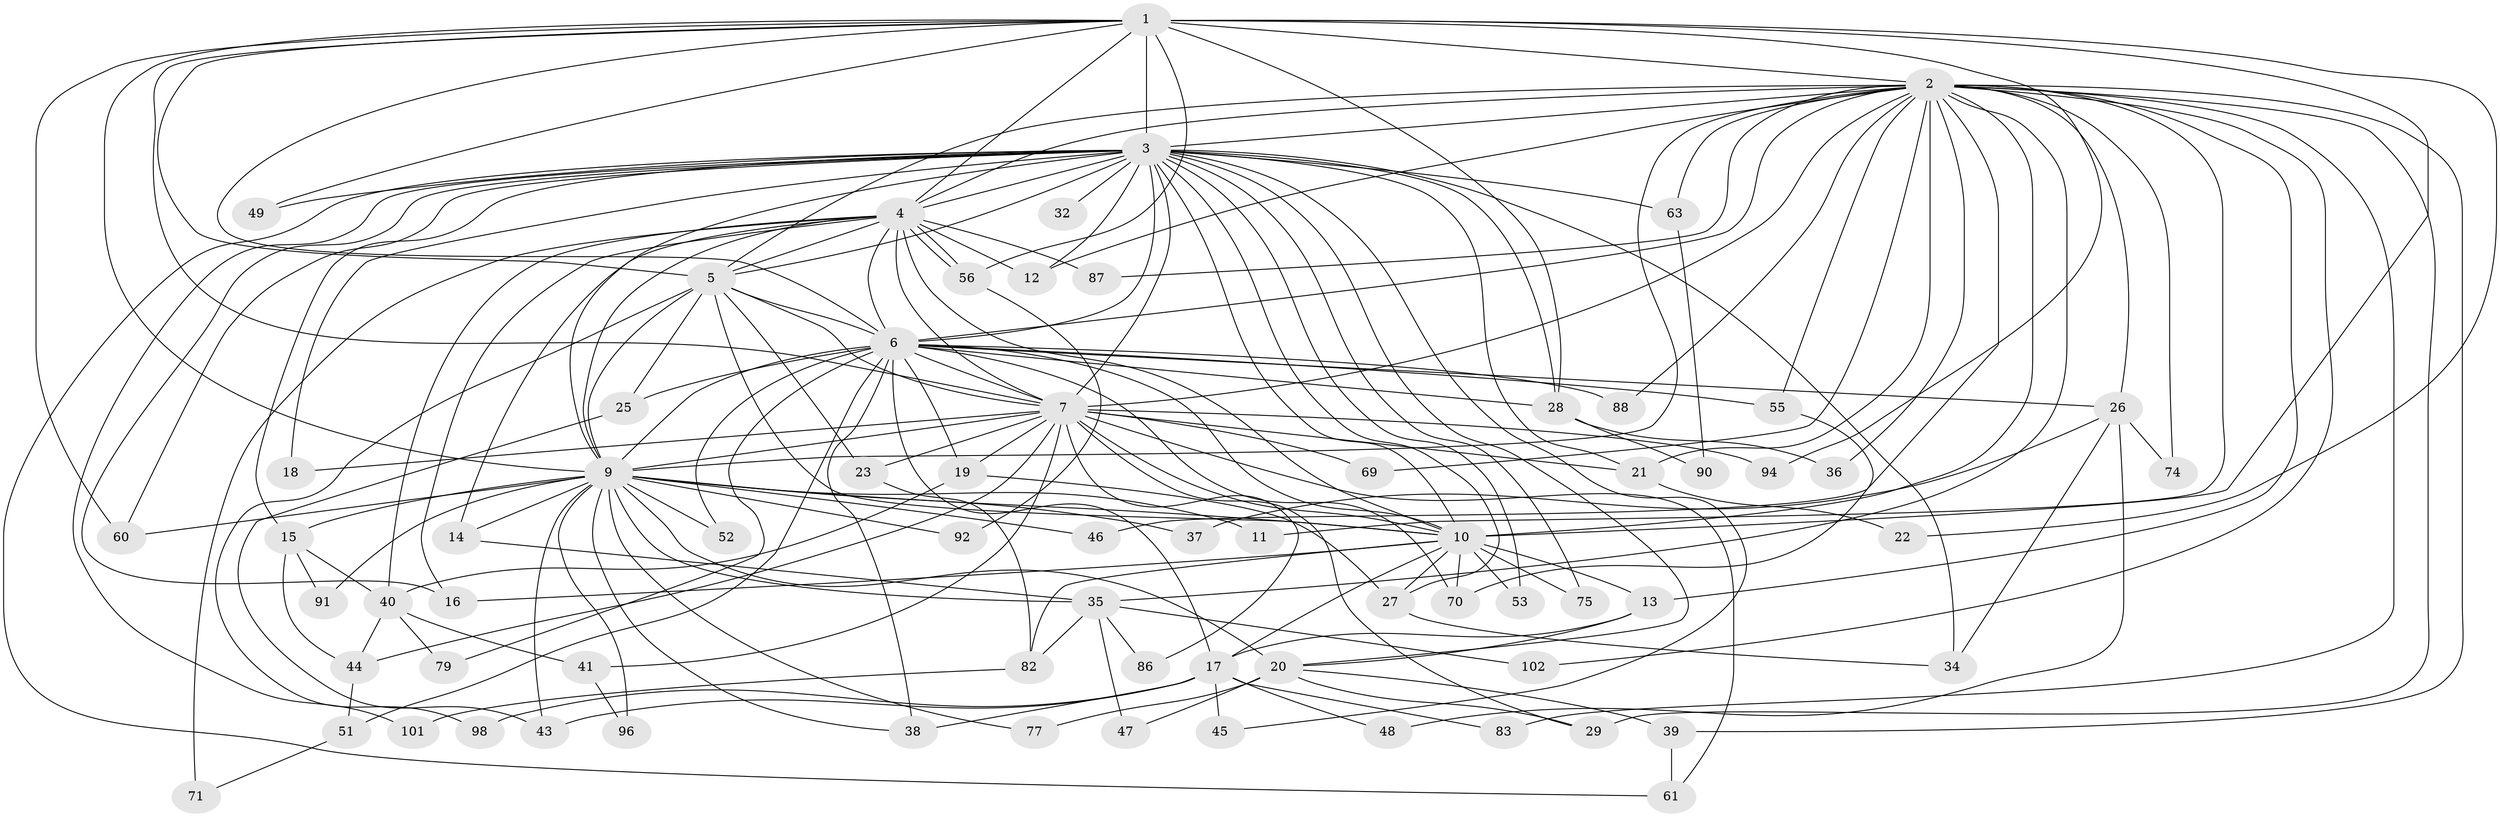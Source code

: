 // original degree distribution, {17: 0.00980392156862745, 29: 0.00980392156862745, 18: 0.0196078431372549, 13: 0.00980392156862745, 23: 0.00980392156862745, 22: 0.00980392156862745, 21: 0.00980392156862745, 26: 0.00980392156862745, 19: 0.00980392156862745, 2: 0.5294117647058824, 3: 0.23529411764705882, 4: 0.06862745098039216, 5: 0.0196078431372549, 8: 0.0196078431372549, 6: 0.029411764705882353}
// Generated by graph-tools (version 1.1) at 2025/11/02/27/25 16:11:00]
// undirected, 71 vertices, 178 edges
graph export_dot {
graph [start="1"]
  node [color=gray90,style=filled];
  1 [super="+81"];
  2 [super="+99"];
  3 [super="+8"];
  4 [super="+54"];
  5 [super="+78"];
  6 [super="+31"];
  7 [super="+89"];
  9 [super="+24"];
  10 [super="+95"];
  11;
  12 [super="+65"];
  13 [super="+84"];
  14 [super="+50"];
  15;
  16 [super="+42"];
  17 [super="+59"];
  18;
  19 [super="+93"];
  20 [super="+33"];
  21;
  22;
  23;
  25 [super="+68"];
  26 [super="+66"];
  27 [super="+72"];
  28 [super="+30"];
  29 [super="+97"];
  32;
  34 [super="+67"];
  35 [super="+100"];
  36;
  37;
  38 [super="+85"];
  39 [super="+80"];
  40;
  41;
  43;
  44 [super="+57"];
  45;
  46 [super="+58"];
  47;
  48;
  49;
  51;
  52;
  53;
  55 [super="+73"];
  56 [super="+62"];
  60 [super="+64"];
  61;
  63;
  69;
  70;
  71;
  74;
  75 [super="+76"];
  77;
  79;
  82;
  83;
  86;
  87;
  88;
  90;
  91;
  92;
  94;
  96;
  98;
  101;
  102;
  1 -- 2;
  1 -- 3 [weight=2];
  1 -- 4;
  1 -- 5;
  1 -- 6;
  1 -- 7;
  1 -- 9 [weight=2];
  1 -- 10 [weight=2];
  1 -- 22;
  1 -- 28;
  1 -- 49;
  1 -- 94;
  1 -- 56;
  1 -- 60;
  2 -- 3 [weight=2];
  2 -- 4;
  2 -- 5;
  2 -- 6;
  2 -- 7;
  2 -- 9;
  2 -- 10;
  2 -- 11;
  2 -- 12;
  2 -- 13;
  2 -- 26;
  2 -- 29 [weight=2];
  2 -- 35;
  2 -- 36;
  2 -- 39;
  2 -- 46 [weight=2];
  2 -- 55;
  2 -- 63;
  2 -- 69;
  2 -- 74;
  2 -- 83;
  2 -- 87;
  2 -- 88;
  2 -- 102;
  2 -- 21;
  3 -- 4 [weight=2];
  3 -- 5 [weight=2];
  3 -- 6 [weight=2];
  3 -- 7 [weight=3];
  3 -- 9 [weight=2];
  3 -- 10 [weight=2];
  3 -- 16;
  3 -- 20;
  3 -- 21;
  3 -- 27;
  3 -- 32 [weight=2];
  3 -- 49;
  3 -- 63;
  3 -- 101;
  3 -- 75;
  3 -- 12;
  3 -- 15;
  3 -- 18;
  3 -- 28;
  3 -- 45;
  3 -- 53;
  3 -- 60;
  3 -- 61;
  3 -- 34;
  4 -- 5;
  4 -- 6;
  4 -- 7;
  4 -- 9;
  4 -- 10 [weight=2];
  4 -- 14;
  4 -- 40;
  4 -- 56;
  4 -- 56;
  4 -- 71;
  4 -- 87;
  4 -- 12;
  4 -- 16;
  5 -- 6 [weight=2];
  5 -- 7;
  5 -- 9;
  5 -- 10;
  5 -- 23;
  5 -- 25;
  5 -- 98;
  6 -- 7;
  6 -- 9 [weight=2];
  6 -- 10;
  6 -- 19;
  6 -- 25;
  6 -- 26;
  6 -- 38;
  6 -- 51;
  6 -- 52;
  6 -- 55;
  6 -- 70;
  6 -- 79;
  6 -- 88;
  6 -- 17;
  6 -- 28;
  7 -- 9 [weight=2];
  7 -- 10;
  7 -- 18;
  7 -- 19;
  7 -- 21;
  7 -- 23;
  7 -- 29;
  7 -- 41;
  7 -- 61;
  7 -- 69;
  7 -- 86;
  7 -- 94;
  7 -- 44;
  9 -- 10;
  9 -- 11;
  9 -- 14;
  9 -- 15;
  9 -- 20;
  9 -- 35;
  9 -- 37;
  9 -- 38;
  9 -- 43;
  9 -- 46;
  9 -- 52;
  9 -- 60;
  9 -- 91;
  9 -- 92;
  9 -- 96;
  9 -- 77;
  10 -- 13;
  10 -- 16;
  10 -- 17;
  10 -- 53;
  10 -- 70;
  10 -- 82;
  10 -- 27;
  10 -- 75;
  13 -- 17;
  13 -- 20;
  14 -- 35;
  15 -- 40;
  15 -- 44;
  15 -- 91;
  17 -- 43;
  17 -- 45;
  17 -- 48;
  17 -- 83;
  17 -- 38;
  17 -- 98;
  19 -- 27;
  19 -- 40;
  20 -- 77;
  20 -- 39;
  20 -- 29;
  20 -- 47;
  21 -- 22;
  23 -- 82;
  25 -- 43;
  26 -- 34;
  26 -- 37;
  26 -- 48;
  26 -- 74;
  27 -- 34;
  28 -- 36;
  28 -- 90;
  35 -- 47;
  35 -- 86;
  35 -- 82;
  35 -- 102;
  39 -- 61;
  40 -- 41;
  40 -- 44;
  40 -- 79;
  41 -- 96;
  44 -- 51;
  51 -- 71;
  55 -- 70;
  56 -- 92;
  63 -- 90;
  82 -- 101;
}
